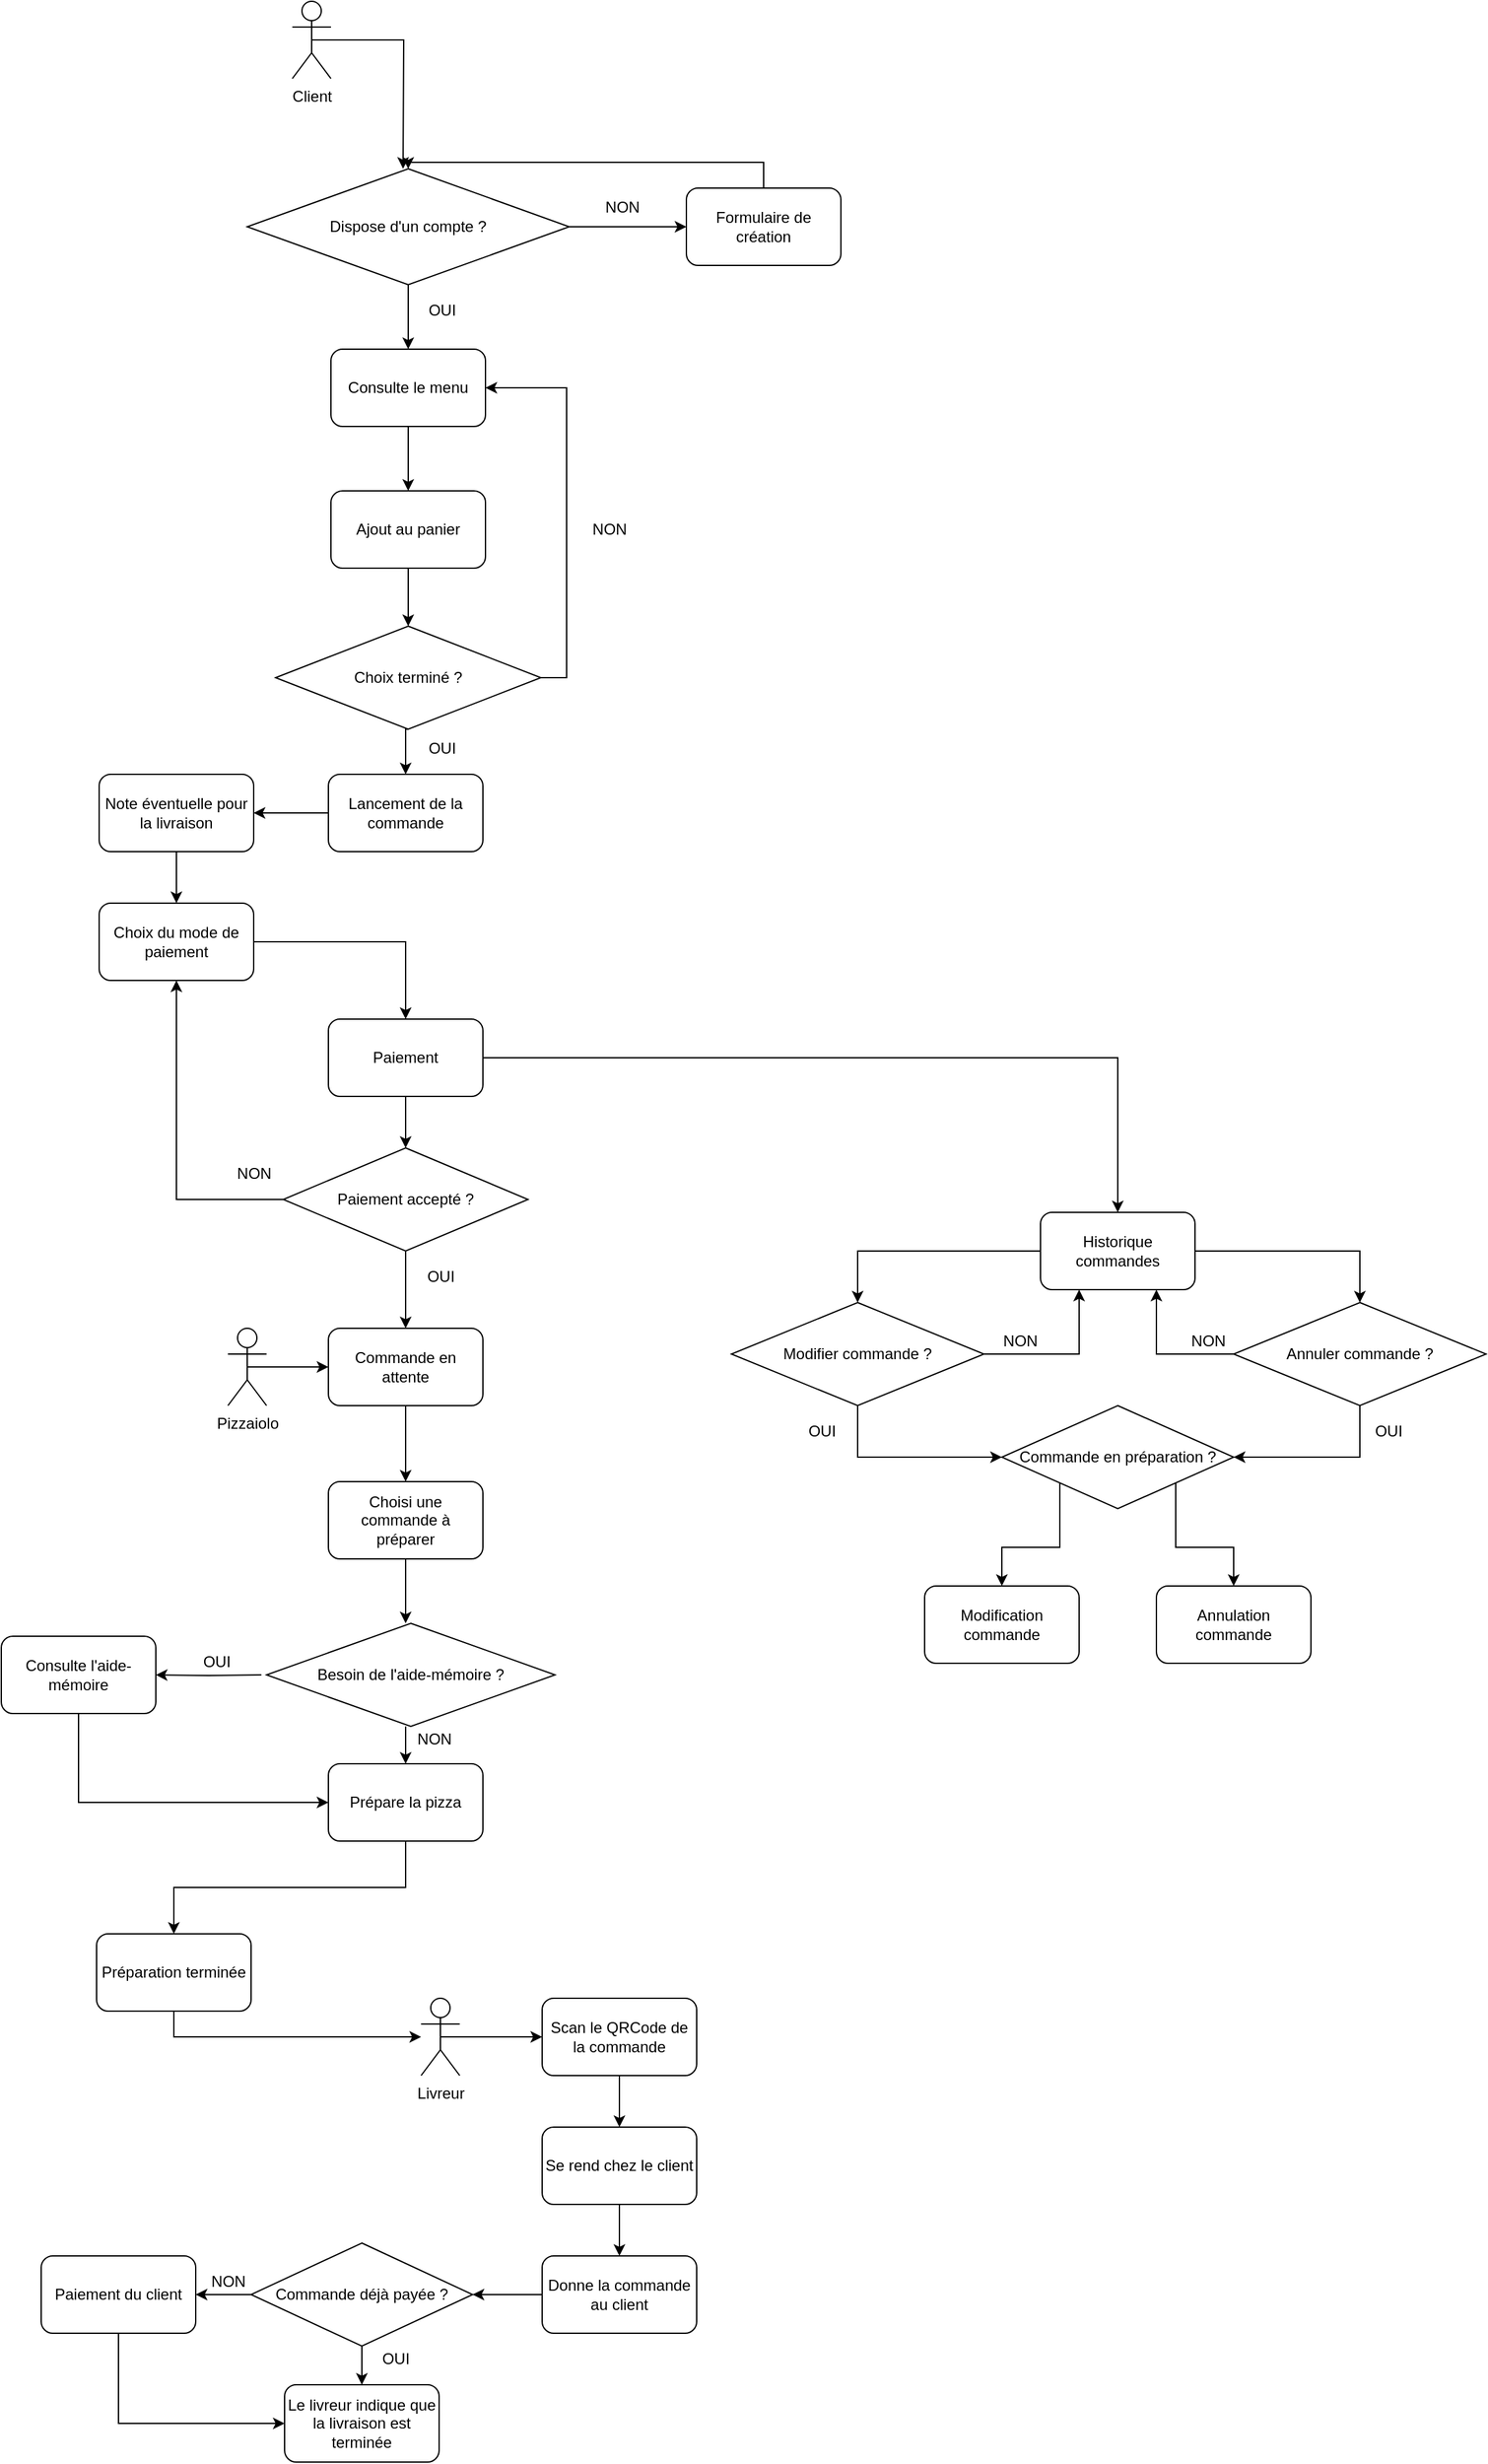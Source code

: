 <mxfile version="17.4.6" type="device"><diagram id="n0IiUN6rWZhKRWl7PbpP" name="Page-1"><mxGraphModel dx="1426" dy="794" grid="1" gridSize="10" guides="1" tooltips="1" connect="1" arrows="1" fold="1" page="1" pageScale="1" pageWidth="827" pageHeight="1169" math="0" shadow="0"><root><mxCell id="0"/><mxCell id="1" parent="0"/><mxCell id="e_oXtsIyOzYuFIRw9-qw-7" style="edgeStyle=orthogonalEdgeStyle;rounded=0;orthogonalLoop=1;jettySize=auto;html=1;exitX=1;exitY=0.5;exitDx=0;exitDy=0;" edge="1" parent="1" source="e_oXtsIyOzYuFIRw9-qw-2" target="e_oXtsIyOzYuFIRw9-qw-6"><mxGeometry relative="1" as="geometry"/></mxCell><mxCell id="e_oXtsIyOzYuFIRw9-qw-13" style="edgeStyle=orthogonalEdgeStyle;rounded=0;orthogonalLoop=1;jettySize=auto;html=1;exitX=0.5;exitY=1;exitDx=0;exitDy=0;entryX=0.5;entryY=0;entryDx=0;entryDy=0;" edge="1" parent="1" source="e_oXtsIyOzYuFIRw9-qw-2" target="e_oXtsIyOzYuFIRw9-qw-11"><mxGeometry relative="1" as="geometry"/></mxCell><mxCell id="e_oXtsIyOzYuFIRw9-qw-2" value="Dispose d'un compte ?" style="rhombus;whiteSpace=wrap;html=1;" vertex="1" parent="1"><mxGeometry x="289" y="150" width="250" height="90" as="geometry"/></mxCell><mxCell id="e_oXtsIyOzYuFIRw9-qw-70" style="edgeStyle=orthogonalEdgeStyle;rounded=0;orthogonalLoop=1;jettySize=auto;html=1;exitX=0.5;exitY=0.5;exitDx=0;exitDy=0;exitPerimeter=0;" edge="1" parent="1" source="e_oXtsIyOzYuFIRw9-qw-3"><mxGeometry relative="1" as="geometry"><mxPoint x="410" y="150" as="targetPoint"/></mxGeometry></mxCell><mxCell id="e_oXtsIyOzYuFIRw9-qw-3" value="Client" style="shape=umlActor;verticalLabelPosition=bottom;verticalAlign=top;html=1;" vertex="1" parent="1"><mxGeometry x="324" y="20" width="30" height="60" as="geometry"/></mxCell><mxCell id="e_oXtsIyOzYuFIRw9-qw-9" style="edgeStyle=orthogonalEdgeStyle;rounded=0;orthogonalLoop=1;jettySize=auto;html=1;exitX=0.5;exitY=0;exitDx=0;exitDy=0;entryX=0.5;entryY=0;entryDx=0;entryDy=0;" edge="1" parent="1" source="e_oXtsIyOzYuFIRw9-qw-6" target="e_oXtsIyOzYuFIRw9-qw-2"><mxGeometry relative="1" as="geometry"/></mxCell><mxCell id="e_oXtsIyOzYuFIRw9-qw-6" value="Formulaire de création" style="rounded=1;whiteSpace=wrap;html=1;" vertex="1" parent="1"><mxGeometry x="630" y="165" width="120" height="60" as="geometry"/></mxCell><mxCell id="e_oXtsIyOzYuFIRw9-qw-8" value="NON" style="text;html=1;align=center;verticalAlign=middle;resizable=0;points=[];autosize=1;strokeColor=none;fillColor=none;" vertex="1" parent="1"><mxGeometry x="560" y="170" width="40" height="20" as="geometry"/></mxCell><mxCell id="e_oXtsIyOzYuFIRw9-qw-10" value="OUI" style="text;html=1;align=center;verticalAlign=middle;resizable=0;points=[];autosize=1;strokeColor=none;fillColor=none;" vertex="1" parent="1"><mxGeometry x="420" y="250" width="40" height="20" as="geometry"/></mxCell><mxCell id="e_oXtsIyOzYuFIRw9-qw-14" style="edgeStyle=orthogonalEdgeStyle;rounded=0;orthogonalLoop=1;jettySize=auto;html=1;exitX=0.5;exitY=1;exitDx=0;exitDy=0;entryX=0.5;entryY=0;entryDx=0;entryDy=0;" edge="1" parent="1" source="e_oXtsIyOzYuFIRw9-qw-11" target="e_oXtsIyOzYuFIRw9-qw-12"><mxGeometry relative="1" as="geometry"/></mxCell><mxCell id="e_oXtsIyOzYuFIRw9-qw-11" value="Consulte le menu" style="rounded=1;whiteSpace=wrap;html=1;" vertex="1" parent="1"><mxGeometry x="354" y="290" width="120" height="60" as="geometry"/></mxCell><mxCell id="e_oXtsIyOzYuFIRw9-qw-16" style="edgeStyle=orthogonalEdgeStyle;rounded=0;orthogonalLoop=1;jettySize=auto;html=1;exitX=0.5;exitY=1;exitDx=0;exitDy=0;entryX=0.5;entryY=0;entryDx=0;entryDy=0;" edge="1" parent="1" source="e_oXtsIyOzYuFIRw9-qw-12" target="e_oXtsIyOzYuFIRw9-qw-15"><mxGeometry relative="1" as="geometry"/></mxCell><mxCell id="e_oXtsIyOzYuFIRw9-qw-12" value="Ajout au panier" style="rounded=1;whiteSpace=wrap;html=1;" vertex="1" parent="1"><mxGeometry x="354" y="400" width="120" height="60" as="geometry"/></mxCell><mxCell id="e_oXtsIyOzYuFIRw9-qw-17" style="edgeStyle=orthogonalEdgeStyle;rounded=0;orthogonalLoop=1;jettySize=auto;html=1;exitX=1;exitY=0.5;exitDx=0;exitDy=0;entryX=1;entryY=0.5;entryDx=0;entryDy=0;" edge="1" parent="1" source="e_oXtsIyOzYuFIRw9-qw-15" target="e_oXtsIyOzYuFIRw9-qw-11"><mxGeometry relative="1" as="geometry"/></mxCell><mxCell id="e_oXtsIyOzYuFIRw9-qw-21" style="edgeStyle=orthogonalEdgeStyle;rounded=0;orthogonalLoop=1;jettySize=auto;html=1;exitX=0.5;exitY=1;exitDx=0;exitDy=0;entryX=0.5;entryY=0;entryDx=0;entryDy=0;" edge="1" parent="1" source="e_oXtsIyOzYuFIRw9-qw-15" target="e_oXtsIyOzYuFIRw9-qw-20"><mxGeometry relative="1" as="geometry"/></mxCell><mxCell id="e_oXtsIyOzYuFIRw9-qw-15" value="Choix terminé ?" style="rhombus;whiteSpace=wrap;html=1;" vertex="1" parent="1"><mxGeometry x="311" y="505" width="206" height="80" as="geometry"/></mxCell><mxCell id="e_oXtsIyOzYuFIRw9-qw-18" value="NON" style="text;html=1;align=center;verticalAlign=middle;resizable=0;points=[];autosize=1;strokeColor=none;fillColor=none;" vertex="1" parent="1"><mxGeometry x="550" y="420" width="40" height="20" as="geometry"/></mxCell><mxCell id="e_oXtsIyOzYuFIRw9-qw-117" style="edgeStyle=orthogonalEdgeStyle;rounded=0;orthogonalLoop=1;jettySize=auto;html=1;exitX=0;exitY=0.5;exitDx=0;exitDy=0;entryX=1;entryY=0.5;entryDx=0;entryDy=0;" edge="1" parent="1" source="e_oXtsIyOzYuFIRw9-qw-20" target="e_oXtsIyOzYuFIRw9-qw-24"><mxGeometry relative="1" as="geometry"/></mxCell><mxCell id="e_oXtsIyOzYuFIRw9-qw-20" value="Lancement de la commande" style="rounded=1;whiteSpace=wrap;html=1;" vertex="1" parent="1"><mxGeometry x="352" y="620" width="120" height="60" as="geometry"/></mxCell><mxCell id="e_oXtsIyOzYuFIRw9-qw-119" style="edgeStyle=orthogonalEdgeStyle;rounded=0;orthogonalLoop=1;jettySize=auto;html=1;exitX=1;exitY=0.5;exitDx=0;exitDy=0;entryX=0.5;entryY=0;entryDx=0;entryDy=0;" edge="1" parent="1" source="e_oXtsIyOzYuFIRw9-qw-22" target="e_oXtsIyOzYuFIRw9-qw-27"><mxGeometry relative="1" as="geometry"/></mxCell><mxCell id="e_oXtsIyOzYuFIRw9-qw-22" value="Choix du mode de paiement" style="rounded=1;whiteSpace=wrap;html=1;" vertex="1" parent="1"><mxGeometry x="174" y="720" width="120" height="60" as="geometry"/></mxCell><mxCell id="e_oXtsIyOzYuFIRw9-qw-118" style="edgeStyle=orthogonalEdgeStyle;rounded=0;orthogonalLoop=1;jettySize=auto;html=1;exitX=0.5;exitY=1;exitDx=0;exitDy=0;entryX=0.5;entryY=0;entryDx=0;entryDy=0;" edge="1" parent="1" source="e_oXtsIyOzYuFIRw9-qw-24" target="e_oXtsIyOzYuFIRw9-qw-22"><mxGeometry relative="1" as="geometry"/></mxCell><mxCell id="e_oXtsIyOzYuFIRw9-qw-24" value="Note éventuelle pour la livraison" style="rounded=1;whiteSpace=wrap;html=1;" vertex="1" parent="1"><mxGeometry x="174" y="620" width="120" height="60" as="geometry"/></mxCell><mxCell id="e_oXtsIyOzYuFIRw9-qw-63" style="edgeStyle=orthogonalEdgeStyle;rounded=0;orthogonalLoop=1;jettySize=auto;html=1;exitX=1;exitY=0.5;exitDx=0;exitDy=0;entryX=0.5;entryY=0;entryDx=0;entryDy=0;" edge="1" parent="1" source="e_oXtsIyOzYuFIRw9-qw-27" target="e_oXtsIyOzYuFIRw9-qw-33"><mxGeometry relative="1" as="geometry"/></mxCell><mxCell id="e_oXtsIyOzYuFIRw9-qw-110" style="edgeStyle=orthogonalEdgeStyle;rounded=0;orthogonalLoop=1;jettySize=auto;html=1;exitX=0.5;exitY=1;exitDx=0;exitDy=0;entryX=0.5;entryY=0;entryDx=0;entryDy=0;" edge="1" parent="1" source="e_oXtsIyOzYuFIRw9-qw-27" target="e_oXtsIyOzYuFIRw9-qw-106"><mxGeometry relative="1" as="geometry"/></mxCell><mxCell id="e_oXtsIyOzYuFIRw9-qw-27" value="Paiement" style="rounded=1;whiteSpace=wrap;html=1;" vertex="1" parent="1"><mxGeometry x="352" y="810" width="120" height="60" as="geometry"/></mxCell><mxCell id="e_oXtsIyOzYuFIRw9-qw-49" style="edgeStyle=orthogonalEdgeStyle;rounded=0;orthogonalLoop=1;jettySize=auto;html=1;exitX=0.5;exitY=1;exitDx=0;exitDy=0;entryX=0;entryY=0.5;entryDx=0;entryDy=0;" edge="1" parent="1" source="e_oXtsIyOzYuFIRw9-qw-32" target="e_oXtsIyOzYuFIRw9-qw-38"><mxGeometry relative="1" as="geometry"/></mxCell><mxCell id="e_oXtsIyOzYuFIRw9-qw-55" style="edgeStyle=orthogonalEdgeStyle;rounded=0;orthogonalLoop=1;jettySize=auto;html=1;exitX=1;exitY=0.5;exitDx=0;exitDy=0;entryX=0.25;entryY=1;entryDx=0;entryDy=0;" edge="1" parent="1" source="e_oXtsIyOzYuFIRw9-qw-32" target="e_oXtsIyOzYuFIRw9-qw-33"><mxGeometry relative="1" as="geometry"/></mxCell><mxCell id="e_oXtsIyOzYuFIRw9-qw-32" value="Modifier commande ?" style="rhombus;whiteSpace=wrap;html=1;" vertex="1" parent="1"><mxGeometry x="665" y="1030" width="196" height="80" as="geometry"/></mxCell><mxCell id="e_oXtsIyOzYuFIRw9-qw-47" style="edgeStyle=orthogonalEdgeStyle;rounded=0;orthogonalLoop=1;jettySize=auto;html=1;exitX=0;exitY=0.5;exitDx=0;exitDy=0;entryX=0.5;entryY=0;entryDx=0;entryDy=0;" edge="1" parent="1" source="e_oXtsIyOzYuFIRw9-qw-33" target="e_oXtsIyOzYuFIRw9-qw-32"><mxGeometry relative="1" as="geometry"/></mxCell><mxCell id="e_oXtsIyOzYuFIRw9-qw-48" style="edgeStyle=orthogonalEdgeStyle;rounded=0;orthogonalLoop=1;jettySize=auto;html=1;exitX=1;exitY=0.5;exitDx=0;exitDy=0;entryX=0.5;entryY=0;entryDx=0;entryDy=0;" edge="1" parent="1" source="e_oXtsIyOzYuFIRw9-qw-33" target="e_oXtsIyOzYuFIRw9-qw-46"><mxGeometry relative="1" as="geometry"/></mxCell><mxCell id="e_oXtsIyOzYuFIRw9-qw-33" value="Historique commandes" style="rounded=1;whiteSpace=wrap;html=1;" vertex="1" parent="1"><mxGeometry x="905" y="960" width="120" height="60" as="geometry"/></mxCell><mxCell id="e_oXtsIyOzYuFIRw9-qw-37" value="NON" style="text;html=1;align=center;verticalAlign=middle;resizable=0;points=[];autosize=1;strokeColor=none;fillColor=none;" vertex="1" parent="1"><mxGeometry x="1015" y="1050" width="40" height="20" as="geometry"/></mxCell><mxCell id="e_oXtsIyOzYuFIRw9-qw-52" style="edgeStyle=orthogonalEdgeStyle;rounded=0;orthogonalLoop=1;jettySize=auto;html=1;exitX=0;exitY=1;exitDx=0;exitDy=0;" edge="1" parent="1" source="e_oXtsIyOzYuFIRw9-qw-38" target="e_oXtsIyOzYuFIRw9-qw-43"><mxGeometry relative="1" as="geometry"/></mxCell><mxCell id="e_oXtsIyOzYuFIRw9-qw-54" style="edgeStyle=orthogonalEdgeStyle;rounded=0;orthogonalLoop=1;jettySize=auto;html=1;exitX=1;exitY=1;exitDx=0;exitDy=0;entryX=0.5;entryY=0;entryDx=0;entryDy=0;" edge="1" parent="1" source="e_oXtsIyOzYuFIRw9-qw-38" target="e_oXtsIyOzYuFIRw9-qw-53"><mxGeometry relative="1" as="geometry"/></mxCell><mxCell id="e_oXtsIyOzYuFIRw9-qw-38" value="Commande en préparation ?" style="rhombus;whiteSpace=wrap;html=1;" vertex="1" parent="1"><mxGeometry x="875" y="1110" width="180" height="80" as="geometry"/></mxCell><mxCell id="e_oXtsIyOzYuFIRw9-qw-40" value="OUI" style="text;html=1;align=center;verticalAlign=middle;resizable=0;points=[];autosize=1;strokeColor=none;fillColor=none;" vertex="1" parent="1"><mxGeometry x="1155" y="1120" width="40" height="20" as="geometry"/></mxCell><mxCell id="e_oXtsIyOzYuFIRw9-qw-43" value="Modification commande" style="rounded=1;whiteSpace=wrap;html=1;" vertex="1" parent="1"><mxGeometry x="815" y="1250" width="120" height="60" as="geometry"/></mxCell><mxCell id="e_oXtsIyOzYuFIRw9-qw-50" style="edgeStyle=orthogonalEdgeStyle;rounded=0;orthogonalLoop=1;jettySize=auto;html=1;exitX=0.5;exitY=1;exitDx=0;exitDy=0;entryX=1;entryY=0.5;entryDx=0;entryDy=0;" edge="1" parent="1" source="e_oXtsIyOzYuFIRw9-qw-46" target="e_oXtsIyOzYuFIRw9-qw-38"><mxGeometry relative="1" as="geometry"/></mxCell><mxCell id="e_oXtsIyOzYuFIRw9-qw-56" style="edgeStyle=orthogonalEdgeStyle;rounded=0;orthogonalLoop=1;jettySize=auto;html=1;exitX=0;exitY=0.5;exitDx=0;exitDy=0;entryX=0.75;entryY=1;entryDx=0;entryDy=0;" edge="1" parent="1" source="e_oXtsIyOzYuFIRw9-qw-46" target="e_oXtsIyOzYuFIRw9-qw-33"><mxGeometry relative="1" as="geometry"/></mxCell><mxCell id="e_oXtsIyOzYuFIRw9-qw-46" value="Annuler commande ?" style="rhombus;whiteSpace=wrap;html=1;" vertex="1" parent="1"><mxGeometry x="1055" y="1030" width="196" height="80" as="geometry"/></mxCell><mxCell id="e_oXtsIyOzYuFIRw9-qw-53" value="Annulation commande" style="rounded=1;whiteSpace=wrap;html=1;" vertex="1" parent="1"><mxGeometry x="995" y="1250" width="120" height="60" as="geometry"/></mxCell><mxCell id="e_oXtsIyOzYuFIRw9-qw-57" value="NON" style="text;html=1;align=center;verticalAlign=middle;resizable=0;points=[];autosize=1;strokeColor=none;fillColor=none;" vertex="1" parent="1"><mxGeometry x="869" y="1050" width="40" height="20" as="geometry"/></mxCell><mxCell id="e_oXtsIyOzYuFIRw9-qw-59" value="OUI" style="text;html=1;align=center;verticalAlign=middle;resizable=0;points=[];autosize=1;strokeColor=none;fillColor=none;" vertex="1" parent="1"><mxGeometry x="715" y="1120" width="40" height="20" as="geometry"/></mxCell><mxCell id="e_oXtsIyOzYuFIRw9-qw-60" value="OUI" style="text;html=1;align=center;verticalAlign=middle;resizable=0;points=[];autosize=1;strokeColor=none;fillColor=none;" vertex="1" parent="1"><mxGeometry x="420" y="590" width="40" height="20" as="geometry"/></mxCell><mxCell id="e_oXtsIyOzYuFIRw9-qw-75" style="edgeStyle=orthogonalEdgeStyle;rounded=0;orthogonalLoop=1;jettySize=auto;html=1;exitX=0.5;exitY=1;exitDx=0;exitDy=0;entryX=0.5;entryY=0;entryDx=0;entryDy=0;" edge="1" parent="1" source="e_oXtsIyOzYuFIRw9-qw-62" target="e_oXtsIyOzYuFIRw9-qw-74"><mxGeometry relative="1" as="geometry"/></mxCell><mxCell id="e_oXtsIyOzYuFIRw9-qw-62" value="Commande en attente" style="rounded=1;whiteSpace=wrap;html=1;" vertex="1" parent="1"><mxGeometry x="352" y="1050" width="120" height="60" as="geometry"/></mxCell><mxCell id="e_oXtsIyOzYuFIRw9-qw-73" style="edgeStyle=orthogonalEdgeStyle;rounded=0;orthogonalLoop=1;jettySize=auto;html=1;exitX=0.5;exitY=0.5;exitDx=0;exitDy=0;exitPerimeter=0;entryX=0;entryY=0.5;entryDx=0;entryDy=0;" edge="1" parent="1" source="e_oXtsIyOzYuFIRw9-qw-65" target="e_oXtsIyOzYuFIRw9-qw-62"><mxGeometry relative="1" as="geometry"/></mxCell><mxCell id="e_oXtsIyOzYuFIRw9-qw-65" value="Pizzaiolo" style="shape=umlActor;verticalLabelPosition=bottom;verticalAlign=top;html=1;outlineConnect=0;" vertex="1" parent="1"><mxGeometry x="274" y="1050" width="30" height="60" as="geometry"/></mxCell><mxCell id="e_oXtsIyOzYuFIRw9-qw-77" style="edgeStyle=orthogonalEdgeStyle;rounded=0;orthogonalLoop=1;jettySize=auto;html=1;exitX=0.5;exitY=1;exitDx=0;exitDy=0;" edge="1" parent="1" source="e_oXtsIyOzYuFIRw9-qw-74"><mxGeometry relative="1" as="geometry"><mxPoint x="412" y="1279" as="targetPoint"/></mxGeometry></mxCell><mxCell id="e_oXtsIyOzYuFIRw9-qw-74" value="Choisi une commande à préparer" style="rounded=1;whiteSpace=wrap;html=1;" vertex="1" parent="1"><mxGeometry x="352" y="1169" width="120" height="60" as="geometry"/></mxCell><mxCell id="e_oXtsIyOzYuFIRw9-qw-80" style="edgeStyle=orthogonalEdgeStyle;rounded=0;orthogonalLoop=1;jettySize=auto;html=1;exitX=0;exitY=0.5;exitDx=0;exitDy=0;entryX=1;entryY=0.5;entryDx=0;entryDy=0;" edge="1" parent="1" target="e_oXtsIyOzYuFIRw9-qw-78"><mxGeometry relative="1" as="geometry"><mxPoint x="300" y="1319" as="sourcePoint"/></mxGeometry></mxCell><mxCell id="e_oXtsIyOzYuFIRw9-qw-83" style="edgeStyle=orthogonalEdgeStyle;rounded=0;orthogonalLoop=1;jettySize=auto;html=1;exitX=0.5;exitY=1;exitDx=0;exitDy=0;entryX=0.5;entryY=0;entryDx=0;entryDy=0;" edge="1" parent="1" target="e_oXtsIyOzYuFIRw9-qw-79"><mxGeometry relative="1" as="geometry"><mxPoint x="412" y="1359" as="sourcePoint"/></mxGeometry></mxCell><mxCell id="e_oXtsIyOzYuFIRw9-qw-76" value="Besoin de l'aide-mémoire ?" style="rhombus;whiteSpace=wrap;html=1;" vertex="1" parent="1"><mxGeometry x="304" y="1279" width="224" height="80" as="geometry"/></mxCell><mxCell id="e_oXtsIyOzYuFIRw9-qw-82" style="edgeStyle=orthogonalEdgeStyle;rounded=0;orthogonalLoop=1;jettySize=auto;html=1;exitX=0.5;exitY=1;exitDx=0;exitDy=0;entryX=0;entryY=0.5;entryDx=0;entryDy=0;" edge="1" parent="1" source="e_oXtsIyOzYuFIRw9-qw-78" target="e_oXtsIyOzYuFIRw9-qw-79"><mxGeometry relative="1" as="geometry"/></mxCell><mxCell id="e_oXtsIyOzYuFIRw9-qw-78" value="Consulte l'aide-mémoire" style="rounded=1;whiteSpace=wrap;html=1;" vertex="1" parent="1"><mxGeometry x="98" y="1289" width="120" height="60" as="geometry"/></mxCell><mxCell id="e_oXtsIyOzYuFIRw9-qw-86" style="edgeStyle=orthogonalEdgeStyle;rounded=0;orthogonalLoop=1;jettySize=auto;html=1;exitX=0.5;exitY=1;exitDx=0;exitDy=0;entryX=0.5;entryY=0;entryDx=0;entryDy=0;" edge="1" parent="1" source="e_oXtsIyOzYuFIRw9-qw-79" target="e_oXtsIyOzYuFIRw9-qw-85"><mxGeometry relative="1" as="geometry"/></mxCell><mxCell id="e_oXtsIyOzYuFIRw9-qw-79" value="Prépare la pizza" style="rounded=1;whiteSpace=wrap;html=1;" vertex="1" parent="1"><mxGeometry x="352" y="1388" width="120" height="60" as="geometry"/></mxCell><mxCell id="e_oXtsIyOzYuFIRw9-qw-81" value="OUI" style="text;html=1;align=center;verticalAlign=middle;resizable=0;points=[];autosize=1;strokeColor=none;fillColor=none;" vertex="1" parent="1"><mxGeometry x="245" y="1299" width="40" height="20" as="geometry"/></mxCell><mxCell id="e_oXtsIyOzYuFIRw9-qw-84" value="NON" style="text;html=1;align=center;verticalAlign=middle;resizable=0;points=[];autosize=1;strokeColor=none;fillColor=none;" vertex="1" parent="1"><mxGeometry x="414" y="1359" width="40" height="20" as="geometry"/></mxCell><mxCell id="e_oXtsIyOzYuFIRw9-qw-88" style="edgeStyle=orthogonalEdgeStyle;rounded=0;orthogonalLoop=1;jettySize=auto;html=1;exitX=0.5;exitY=1;exitDx=0;exitDy=0;" edge="1" parent="1" source="e_oXtsIyOzYuFIRw9-qw-85" target="e_oXtsIyOzYuFIRw9-qw-87"><mxGeometry relative="1" as="geometry"/></mxCell><mxCell id="e_oXtsIyOzYuFIRw9-qw-85" value="Préparation terminée" style="rounded=1;whiteSpace=wrap;html=1;" vertex="1" parent="1"><mxGeometry x="172" y="1520" width="120" height="60" as="geometry"/></mxCell><mxCell id="e_oXtsIyOzYuFIRw9-qw-90" style="edgeStyle=orthogonalEdgeStyle;rounded=0;orthogonalLoop=1;jettySize=auto;html=1;exitX=0.5;exitY=0.5;exitDx=0;exitDy=0;exitPerimeter=0;entryX=0;entryY=0.5;entryDx=0;entryDy=0;" edge="1" parent="1" source="e_oXtsIyOzYuFIRw9-qw-87" target="e_oXtsIyOzYuFIRw9-qw-89"><mxGeometry relative="1" as="geometry"/></mxCell><mxCell id="e_oXtsIyOzYuFIRw9-qw-87" value="Livreur" style="shape=umlActor;verticalLabelPosition=bottom;verticalAlign=top;html=1;outlineConnect=0;" vertex="1" parent="1"><mxGeometry x="424" y="1570" width="30" height="60" as="geometry"/></mxCell><mxCell id="e_oXtsIyOzYuFIRw9-qw-92" style="edgeStyle=orthogonalEdgeStyle;rounded=0;orthogonalLoop=1;jettySize=auto;html=1;exitX=0.5;exitY=1;exitDx=0;exitDy=0;entryX=0.5;entryY=0;entryDx=0;entryDy=0;" edge="1" parent="1" source="e_oXtsIyOzYuFIRw9-qw-89" target="e_oXtsIyOzYuFIRw9-qw-91"><mxGeometry relative="1" as="geometry"/></mxCell><mxCell id="e_oXtsIyOzYuFIRw9-qw-89" value="Scan le QRCode de la commande" style="rounded=1;whiteSpace=wrap;html=1;" vertex="1" parent="1"><mxGeometry x="518" y="1570" width="120" height="60" as="geometry"/></mxCell><mxCell id="e_oXtsIyOzYuFIRw9-qw-96" style="edgeStyle=orthogonalEdgeStyle;rounded=0;orthogonalLoop=1;jettySize=auto;html=1;exitX=0.5;exitY=1;exitDx=0;exitDy=0;entryX=0.5;entryY=0;entryDx=0;entryDy=0;" edge="1" parent="1" source="e_oXtsIyOzYuFIRw9-qw-91" target="e_oXtsIyOzYuFIRw9-qw-95"><mxGeometry relative="1" as="geometry"/></mxCell><mxCell id="e_oXtsIyOzYuFIRw9-qw-91" value="Se rend chez le client" style="rounded=1;whiteSpace=wrap;html=1;" vertex="1" parent="1"><mxGeometry x="518" y="1670" width="120" height="60" as="geometry"/></mxCell><mxCell id="e_oXtsIyOzYuFIRw9-qw-98" style="edgeStyle=orthogonalEdgeStyle;rounded=0;orthogonalLoop=1;jettySize=auto;html=1;exitX=0;exitY=0.5;exitDx=0;exitDy=0;entryX=1;entryY=0.5;entryDx=0;entryDy=0;" edge="1" parent="1" source="e_oXtsIyOzYuFIRw9-qw-95" target="e_oXtsIyOzYuFIRw9-qw-97"><mxGeometry relative="1" as="geometry"/></mxCell><mxCell id="e_oXtsIyOzYuFIRw9-qw-95" value="Donne la commande au client" style="rounded=1;whiteSpace=wrap;html=1;" vertex="1" parent="1"><mxGeometry x="518" y="1770" width="120" height="60" as="geometry"/></mxCell><mxCell id="e_oXtsIyOzYuFIRw9-qw-101" style="edgeStyle=orthogonalEdgeStyle;rounded=0;orthogonalLoop=1;jettySize=auto;html=1;exitX=0.5;exitY=1;exitDx=0;exitDy=0;entryX=0.5;entryY=0;entryDx=0;entryDy=0;" edge="1" parent="1" source="e_oXtsIyOzYuFIRw9-qw-97" target="e_oXtsIyOzYuFIRw9-qw-100"><mxGeometry relative="1" as="geometry"/></mxCell><mxCell id="e_oXtsIyOzYuFIRw9-qw-103" style="edgeStyle=orthogonalEdgeStyle;rounded=0;orthogonalLoop=1;jettySize=auto;html=1;exitX=0;exitY=0.5;exitDx=0;exitDy=0;entryX=1;entryY=0.5;entryDx=0;entryDy=0;" edge="1" parent="1" source="e_oXtsIyOzYuFIRw9-qw-97" target="e_oXtsIyOzYuFIRw9-qw-99"><mxGeometry relative="1" as="geometry"/></mxCell><mxCell id="e_oXtsIyOzYuFIRw9-qw-97" value="Commande déjà payée ?" style="rhombus;whiteSpace=wrap;html=1;" vertex="1" parent="1"><mxGeometry x="292" y="1760" width="172" height="80" as="geometry"/></mxCell><mxCell id="e_oXtsIyOzYuFIRw9-qw-105" style="edgeStyle=orthogonalEdgeStyle;rounded=0;orthogonalLoop=1;jettySize=auto;html=1;exitX=0.5;exitY=1;exitDx=0;exitDy=0;entryX=0;entryY=0.5;entryDx=0;entryDy=0;" edge="1" parent="1" source="e_oXtsIyOzYuFIRw9-qw-99" target="e_oXtsIyOzYuFIRw9-qw-100"><mxGeometry relative="1" as="geometry"/></mxCell><mxCell id="e_oXtsIyOzYuFIRw9-qw-99" value="Paiement du client" style="rounded=1;whiteSpace=wrap;html=1;" vertex="1" parent="1"><mxGeometry x="129" y="1770" width="120" height="60" as="geometry"/></mxCell><mxCell id="e_oXtsIyOzYuFIRw9-qw-100" value="Le livreur indique que la livraison est terminée" style="rounded=1;whiteSpace=wrap;html=1;" vertex="1" parent="1"><mxGeometry x="318" y="1870" width="120" height="60" as="geometry"/></mxCell><mxCell id="e_oXtsIyOzYuFIRw9-qw-102" value="OUI" style="text;html=1;align=center;verticalAlign=middle;resizable=0;points=[];autosize=1;strokeColor=none;fillColor=none;" vertex="1" parent="1"><mxGeometry x="384" y="1840" width="40" height="20" as="geometry"/></mxCell><mxCell id="e_oXtsIyOzYuFIRw9-qw-104" value="NON" style="text;html=1;align=center;verticalAlign=middle;resizable=0;points=[];autosize=1;strokeColor=none;fillColor=none;" vertex="1" parent="1"><mxGeometry x="254" y="1780" width="40" height="20" as="geometry"/></mxCell><mxCell id="e_oXtsIyOzYuFIRw9-qw-111" style="edgeStyle=orthogonalEdgeStyle;rounded=0;orthogonalLoop=1;jettySize=auto;html=1;exitX=0.5;exitY=1;exitDx=0;exitDy=0;entryX=0.5;entryY=0;entryDx=0;entryDy=0;" edge="1" parent="1" source="e_oXtsIyOzYuFIRw9-qw-106" target="e_oXtsIyOzYuFIRw9-qw-62"><mxGeometry relative="1" as="geometry"/></mxCell><mxCell id="e_oXtsIyOzYuFIRw9-qw-113" style="edgeStyle=orthogonalEdgeStyle;rounded=0;orthogonalLoop=1;jettySize=auto;html=1;exitX=0;exitY=0.5;exitDx=0;exitDy=0;entryX=0.5;entryY=1;entryDx=0;entryDy=0;" edge="1" parent="1" source="e_oXtsIyOzYuFIRw9-qw-106" target="e_oXtsIyOzYuFIRw9-qw-22"><mxGeometry relative="1" as="geometry"/></mxCell><mxCell id="e_oXtsIyOzYuFIRw9-qw-106" value="Paiement accepté ?" style="rhombus;whiteSpace=wrap;html=1;" vertex="1" parent="1"><mxGeometry x="317" y="910" width="190" height="80" as="geometry"/></mxCell><mxCell id="e_oXtsIyOzYuFIRw9-qw-112" value="OUI" style="text;html=1;align=center;verticalAlign=middle;resizable=0;points=[];autosize=1;strokeColor=none;fillColor=none;" vertex="1" parent="1"><mxGeometry x="419" y="1000" width="40" height="20" as="geometry"/></mxCell><mxCell id="e_oXtsIyOzYuFIRw9-qw-114" value="NON" style="text;html=1;align=center;verticalAlign=middle;resizable=0;points=[];autosize=1;strokeColor=none;fillColor=none;" vertex="1" parent="1"><mxGeometry x="274" y="920" width="40" height="20" as="geometry"/></mxCell></root></mxGraphModel></diagram></mxfile>
